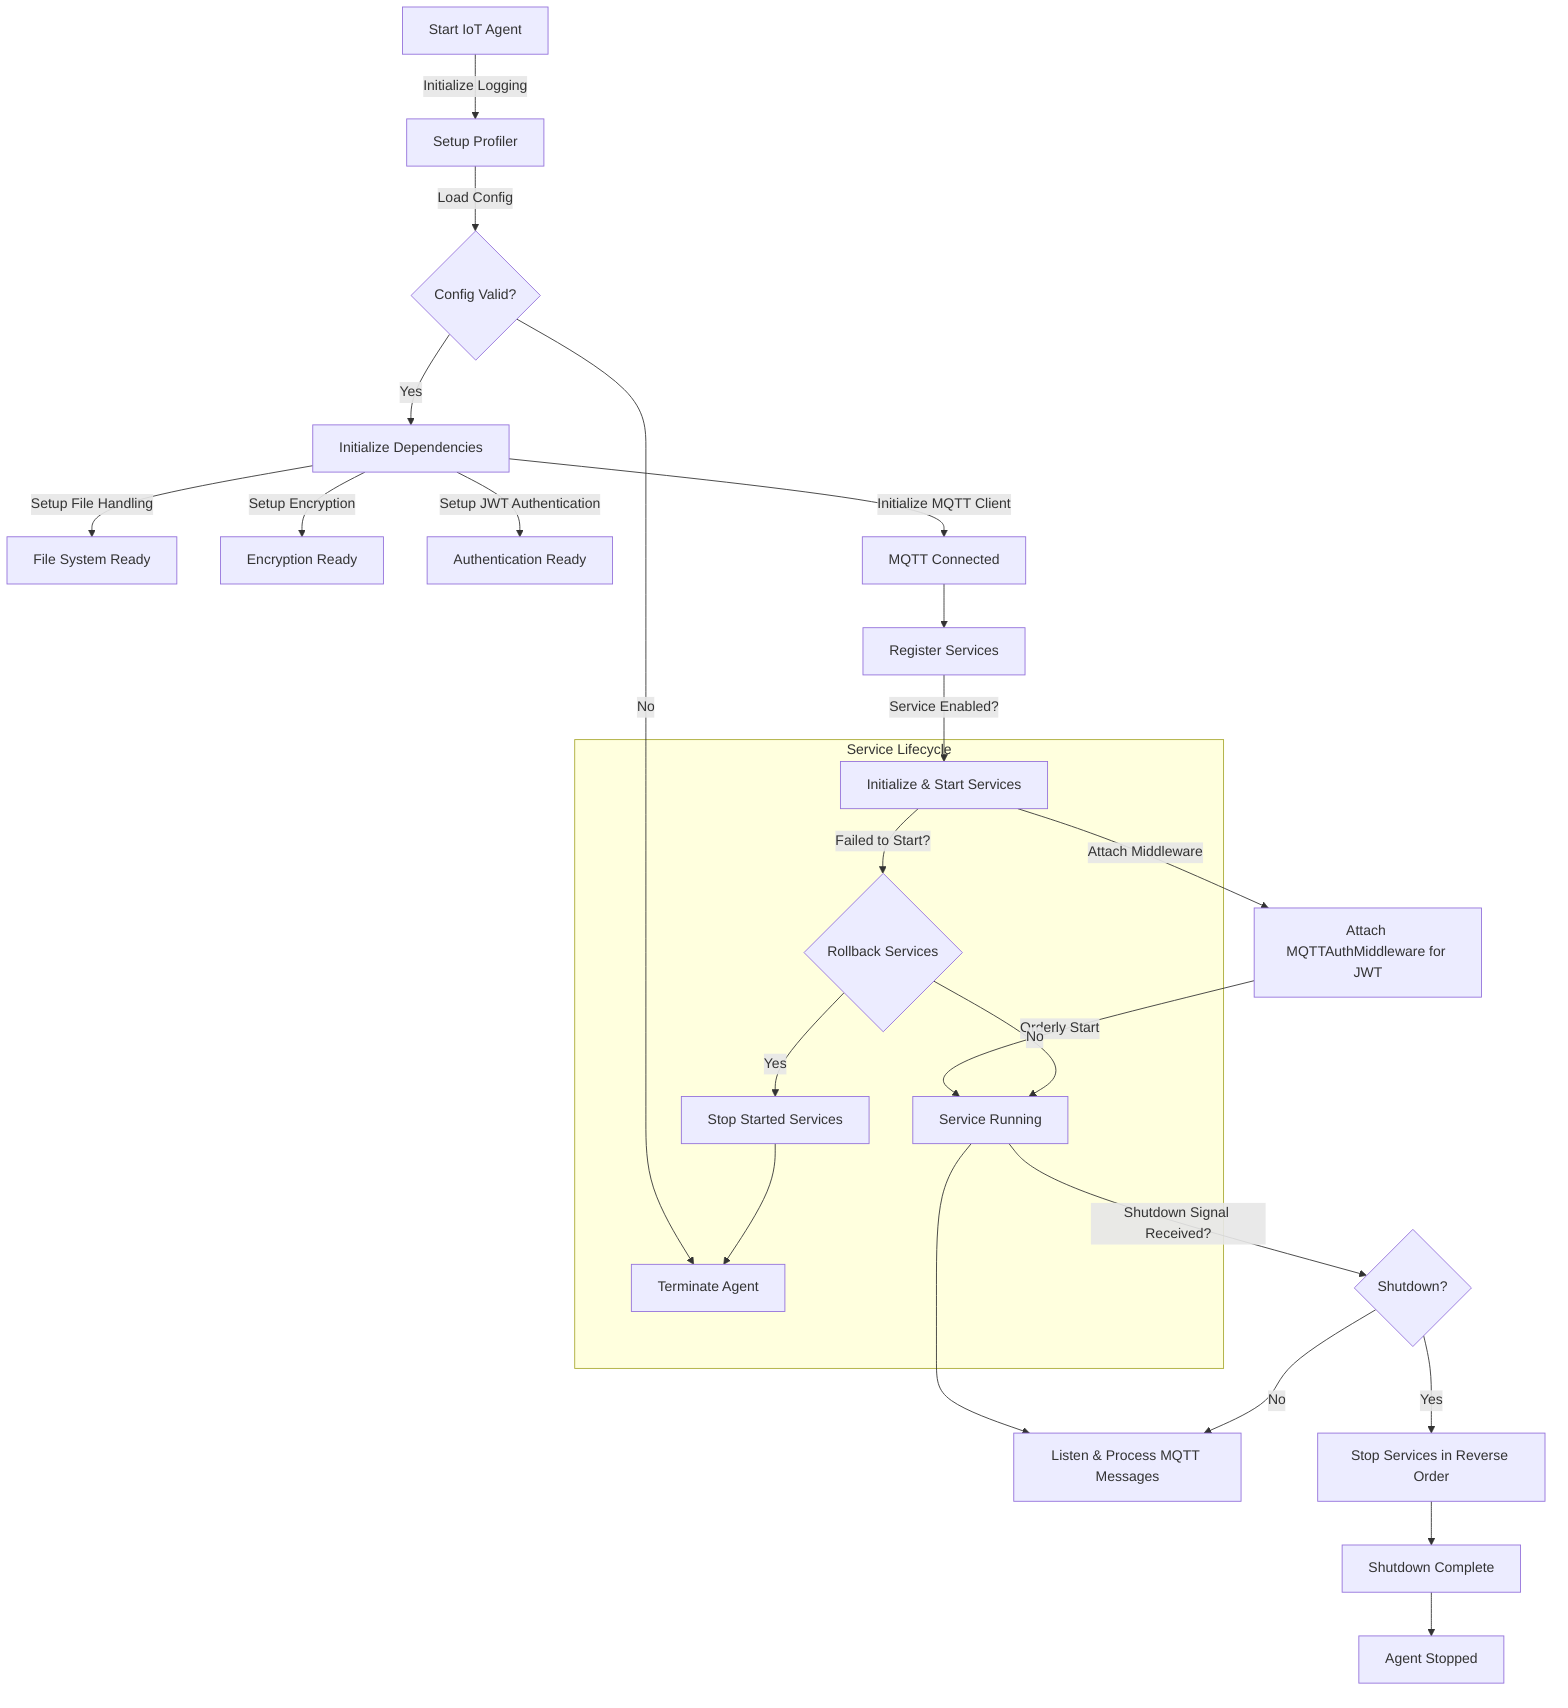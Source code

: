 graph TD;
    A[Start IoT Agent] -->|Initialize Logging| B[Setup Profiler];
    B -->|Load Config| C{Config Valid?};
    C -- No --> D[Terminate Agent];
    C -- Yes --> E[Initialize Dependencies];

    E -->|Setup File Handling| F[File System Ready];
    E -->|Setup Encryption| G[Encryption Ready];
    E -->|Setup JWT Authentication| H[Authentication Ready];
    E -->|Initialize MQTT Client| I[MQTT Connected];

    I --> J[Register Services];
    J -->|Service Enabled?| K[Initialize & Start Services];

    K -->|Attach Middleware| X[Attach MQTTAuthMiddleware for JWT];
    X -->|Orderly Start| L[Service Running];

    L --> M[Listen & Process MQTT Messages];
    L -->|Shutdown Signal Received?| N{Shutdown?};
    N -- Yes --> O[Stop Services in Reverse Order];
    O --> P[Shutdown Complete];
    N -- No --> M;

    P --> Q[Agent Stopped];

    subgraph Service Lifecycle
        K -->|Failed to Start?| R{Rollback Services};
        R -- Yes --> S[Stop Started Services];
        S --> D;
        R -- No --> L;
    end